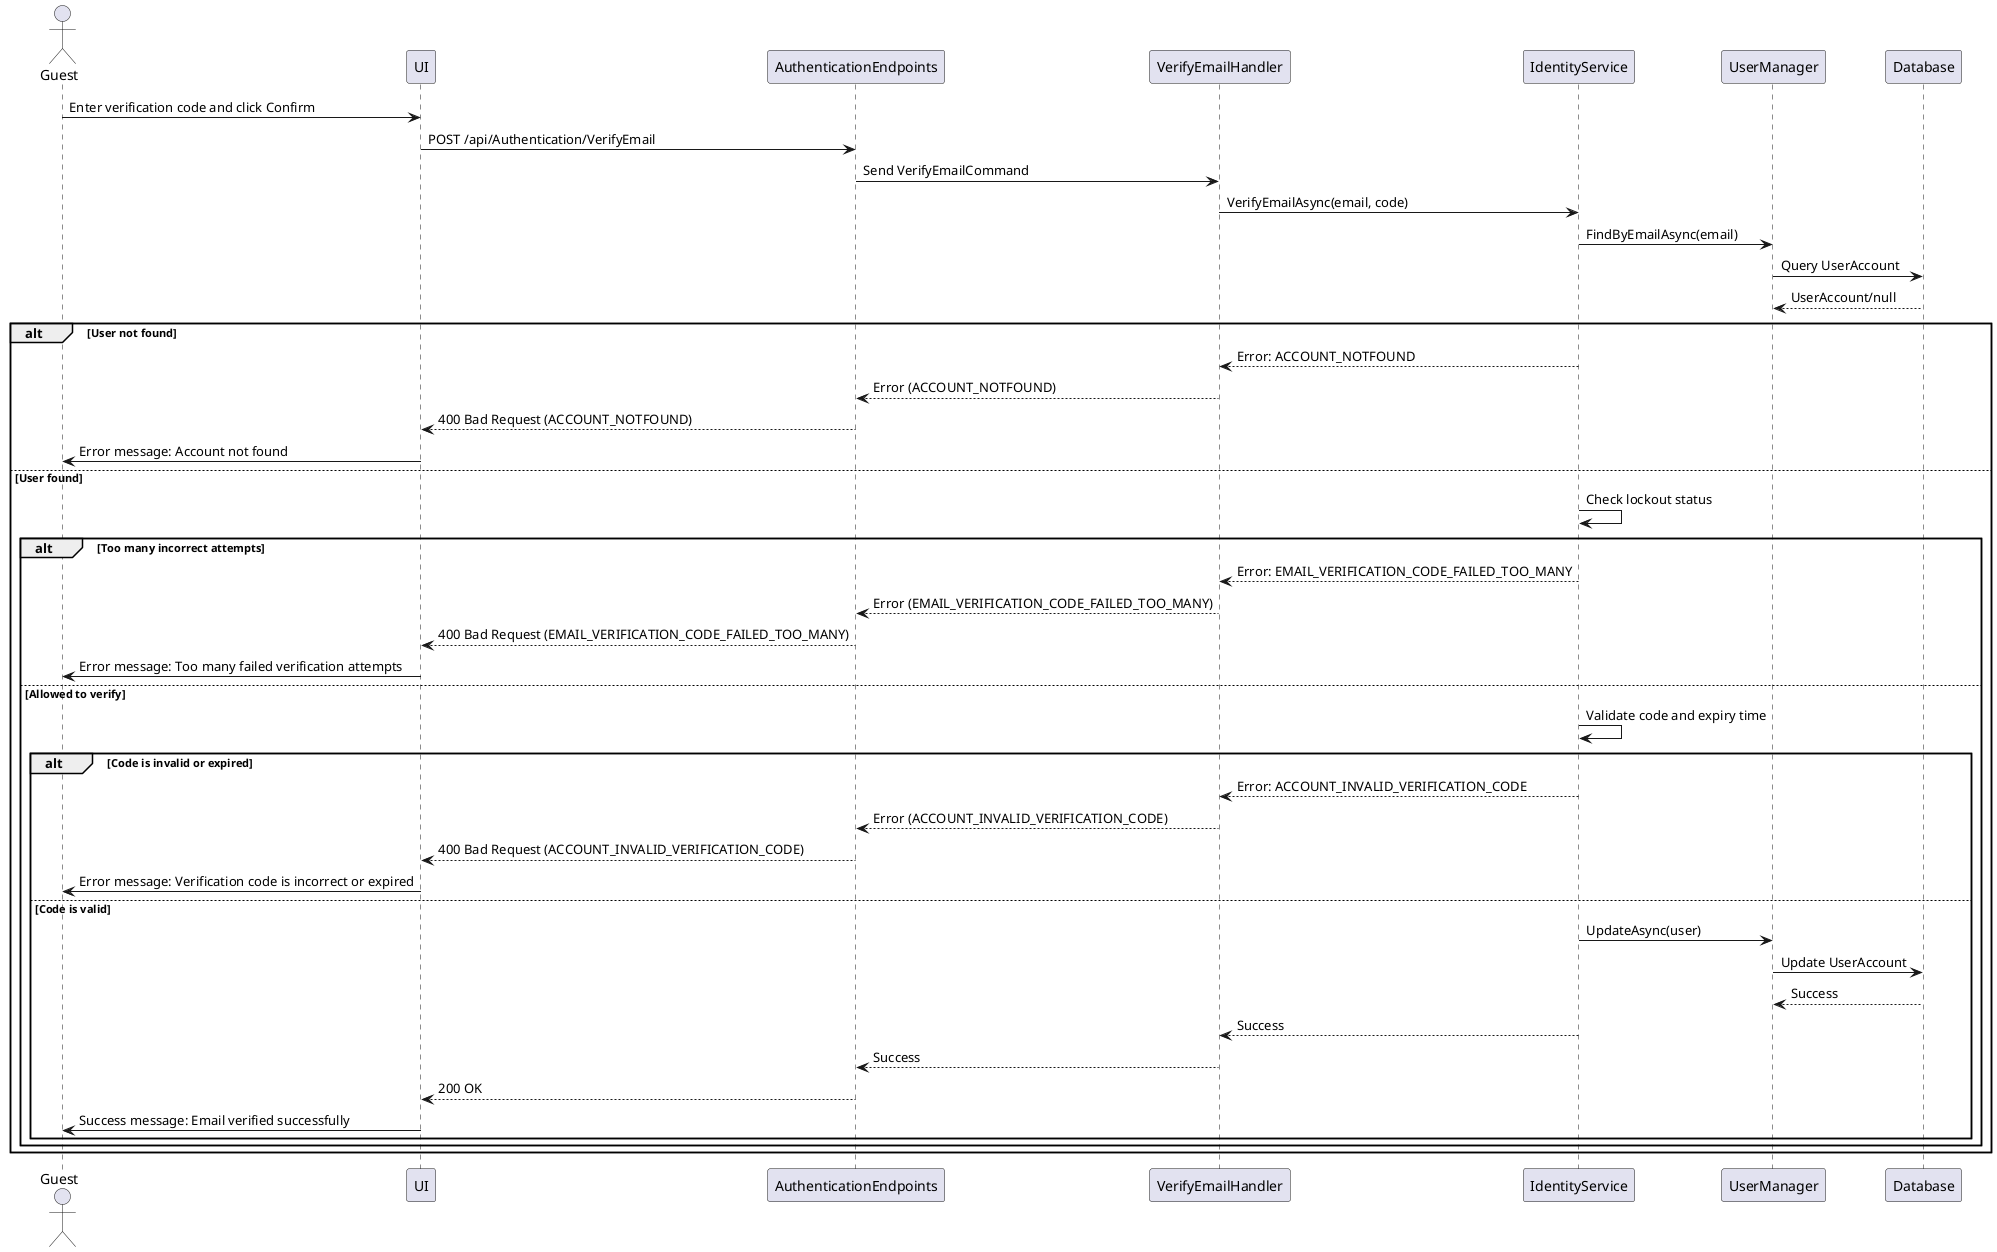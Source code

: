 @startuml
actor Guest as User
participant UI
participant AuthenticationEndpoints
participant VerifyEmailHandler
participant IdentityService
participant UserManager
participant Database

User -> UI : Enter verification code and click Confirm
UI -> AuthenticationEndpoints : POST /api/Authentication/VerifyEmail
AuthenticationEndpoints -> VerifyEmailHandler : Send VerifyEmailCommand
VerifyEmailHandler -> IdentityService : VerifyEmailAsync(email, code)
IdentityService -> UserManager : FindByEmailAsync(email)
UserManager -> Database : Query UserAccount
Database --> UserManager : UserAccount/null

alt User not found
    IdentityService --> VerifyEmailHandler : Error: ACCOUNT_NOTFOUND
    VerifyEmailHandler --> AuthenticationEndpoints : Error (ACCOUNT_NOTFOUND)
    AuthenticationEndpoints --> UI : 400 Bad Request (ACCOUNT_NOTFOUND)
    UI -> User : Error message: Account not found
else User found
    IdentityService -> IdentityService : Check lockout status
    alt Too many incorrect attempts
        IdentityService --> VerifyEmailHandler : Error: EMAIL_VERIFICATION_CODE_FAILED_TOO_MANY
        VerifyEmailHandler --> AuthenticationEndpoints : Error (EMAIL_VERIFICATION_CODE_FAILED_TOO_MANY)
        AuthenticationEndpoints --> UI : 400 Bad Request (EMAIL_VERIFICATION_CODE_FAILED_TOO_MANY)
        UI -> User : Error message: Too many failed verification attempts
    else Allowed to verify
        IdentityService -> IdentityService : Validate code and expiry time
        alt Code is invalid or expired
            IdentityService --> VerifyEmailHandler : Error: ACCOUNT_INVALID_VERIFICATION_CODE
            VerifyEmailHandler --> AuthenticationEndpoints : Error (ACCOUNT_INVALID_VERIFICATION_CODE)
            AuthenticationEndpoints --> UI : 400 Bad Request (ACCOUNT_INVALID_VERIFICATION_CODE)
            UI -> User : Error message: Verification code is incorrect or expired
        else Code is valid
            IdentityService -> UserManager : UpdateAsync(user)
            UserManager -> Database : Update UserAccount
            Database --> UserManager : Success
            IdentityService --> VerifyEmailHandler : Success
            VerifyEmailHandler --> AuthenticationEndpoints : Success
            AuthenticationEndpoints --> UI : 200 OK
            UI -> User : Success message: Email verified successfully
        end
    end
end
@enduml
